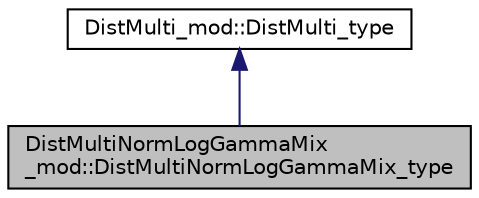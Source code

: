digraph "DistMultiNormLogGammaMix_mod::DistMultiNormLogGammaMix_type"
{
 // LATEX_PDF_SIZE
  edge [fontname="Helvetica",fontsize="10",labelfontname="Helvetica",labelfontsize="10"];
  node [fontname="Helvetica",fontsize="10",shape=record];
  Node1 [label="DistMultiNormLogGammaMix\l_mod::DistMultiNormLogGammaMix_type",height=0.2,width=0.4,color="black", fillcolor="grey75", style="filled", fontcolor="black",tooltip=" "];
  Node2 -> Node1 [dir="back",color="midnightblue",fontsize="10",style="solid",fontname="Helvetica"];
  Node2 [label="DistMulti_mod::DistMulti_type",height=0.2,width=0.4,color="black", fillcolor="white", style="filled",URL="$structDistMulti__mod_1_1DistMulti__type.html",tooltip="This is the abstract base type for multivariate distributions."];
}

